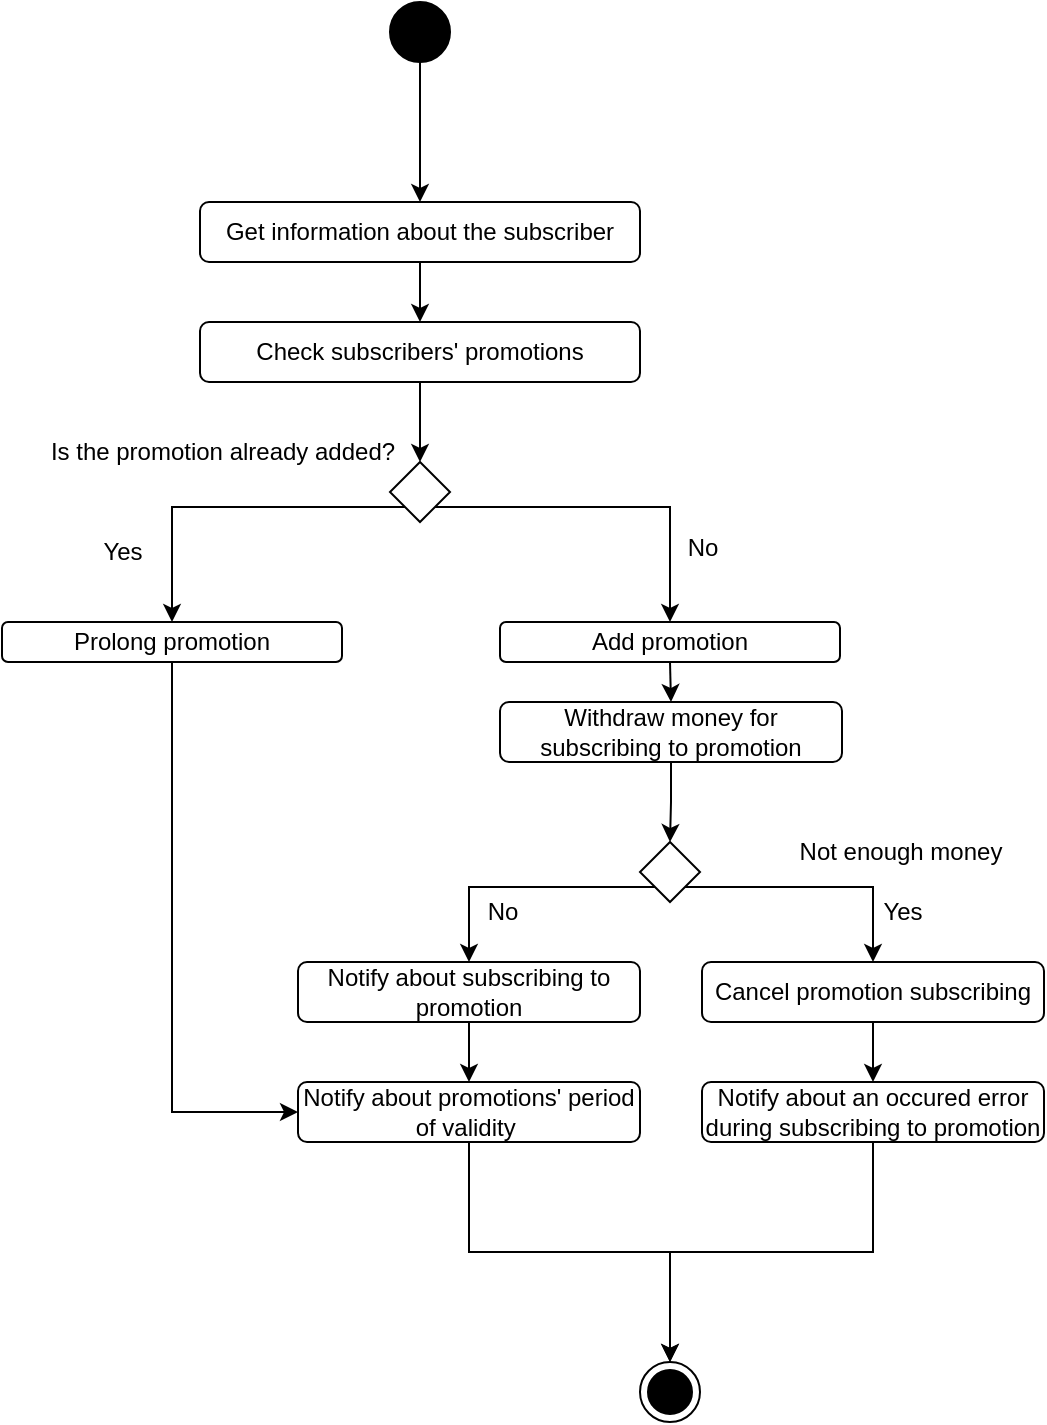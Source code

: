 <mxfile version="23.1.5" type="device">
  <diagram name="Страница — 1" id="SIRsFexJ8RJm09XU48Mu">
    <mxGraphModel dx="1098" dy="838" grid="1" gridSize="10" guides="1" tooltips="1" connect="1" arrows="1" fold="1" page="1" pageScale="1" pageWidth="827" pageHeight="1169" math="0" shadow="0">
      <root>
        <mxCell id="0" />
        <mxCell id="1" parent="0" />
        <mxCell id="2N4OuRL6219vfvwVpYUv-9" style="edgeStyle=orthogonalEdgeStyle;rounded=0;orthogonalLoop=1;jettySize=auto;html=1;exitX=0.5;exitY=1;exitDx=0;exitDy=0;entryX=0.5;entryY=0;entryDx=0;entryDy=0;" parent="1" source="2N4OuRL6219vfvwVpYUv-1" target="2N4OuRL6219vfvwVpYUv-6" edge="1">
          <mxGeometry relative="1" as="geometry" />
        </mxCell>
        <mxCell id="2N4OuRL6219vfvwVpYUv-1" value="Get information about the subscriber" style="rounded=1;whiteSpace=wrap;html=1;" parent="1" vertex="1">
          <mxGeometry x="179" y="130" width="220" height="30" as="geometry" />
        </mxCell>
        <mxCell id="2N4OuRL6219vfvwVpYUv-10" style="edgeStyle=orthogonalEdgeStyle;rounded=0;orthogonalLoop=1;jettySize=auto;html=1;exitX=0.5;exitY=1;exitDx=0;exitDy=0;entryX=0.5;entryY=0;entryDx=0;entryDy=0;" parent="1" source="2N4OuRL6219vfvwVpYUv-4" target="2N4OuRL6219vfvwVpYUv-1" edge="1">
          <mxGeometry relative="1" as="geometry" />
        </mxCell>
        <mxCell id="2N4OuRL6219vfvwVpYUv-4" value="" style="ellipse;fillColor=strokeColor;html=1;" parent="1" vertex="1">
          <mxGeometry x="274" y="30" width="30" height="30" as="geometry" />
        </mxCell>
        <mxCell id="2N4OuRL6219vfvwVpYUv-5" value="" style="ellipse;html=1;shape=endState;fillColor=strokeColor;" parent="1" vertex="1">
          <mxGeometry x="399" y="710" width="30" height="30" as="geometry" />
        </mxCell>
        <mxCell id="2N4OuRL6219vfvwVpYUv-12" style="edgeStyle=orthogonalEdgeStyle;rounded=0;orthogonalLoop=1;jettySize=auto;html=1;exitX=0.5;exitY=1;exitDx=0;exitDy=0;entryX=0.5;entryY=0;entryDx=0;entryDy=0;" parent="1" source="2N4OuRL6219vfvwVpYUv-6" target="2N4OuRL6219vfvwVpYUv-11" edge="1">
          <mxGeometry relative="1" as="geometry" />
        </mxCell>
        <mxCell id="2N4OuRL6219vfvwVpYUv-6" value="Check subscribers&#39; promotions" style="rounded=1;whiteSpace=wrap;html=1;" parent="1" vertex="1">
          <mxGeometry x="179" y="190" width="220" height="30" as="geometry" />
        </mxCell>
        <mxCell id="2N4OuRL6219vfvwVpYUv-16" style="edgeStyle=orthogonalEdgeStyle;rounded=0;orthogonalLoop=1;jettySize=auto;html=1;exitX=0;exitY=1;exitDx=0;exitDy=0;entryX=0.5;entryY=0;entryDx=0;entryDy=0;" parent="1" source="2N4OuRL6219vfvwVpYUv-11" target="2N4OuRL6219vfvwVpYUv-15" edge="1">
          <mxGeometry relative="1" as="geometry" />
        </mxCell>
        <mxCell id="2N4OuRL6219vfvwVpYUv-18" style="edgeStyle=orthogonalEdgeStyle;rounded=0;orthogonalLoop=1;jettySize=auto;html=1;exitX=1;exitY=1;exitDx=0;exitDy=0;entryX=0.5;entryY=0;entryDx=0;entryDy=0;" parent="1" source="2N4OuRL6219vfvwVpYUv-11" target="2N4OuRL6219vfvwVpYUv-14" edge="1">
          <mxGeometry relative="1" as="geometry" />
        </mxCell>
        <mxCell id="2N4OuRL6219vfvwVpYUv-11" value="" style="rhombus;" parent="1" vertex="1">
          <mxGeometry x="274" y="260" width="30" height="30" as="geometry" />
        </mxCell>
        <mxCell id="2N4OuRL6219vfvwVpYUv-13" value="Is the promotion already added?" style="text;html=1;align=center;verticalAlign=middle;resizable=0;points=[];autosize=1;strokeColor=none;fillColor=none;" parent="1" vertex="1">
          <mxGeometry x="90" y="240" width="200" height="30" as="geometry" />
        </mxCell>
        <mxCell id="2N4OuRL6219vfvwVpYUv-21" style="edgeStyle=orthogonalEdgeStyle;rounded=0;orthogonalLoop=1;jettySize=auto;html=1;exitX=0.5;exitY=1;exitDx=0;exitDy=0;entryX=0.5;entryY=0;entryDx=0;entryDy=0;" parent="1" source="2N4OuRL6219vfvwVpYUv-14" target="2N4OuRL6219vfvwVpYUv-20" edge="1">
          <mxGeometry relative="1" as="geometry" />
        </mxCell>
        <mxCell id="2N4OuRL6219vfvwVpYUv-14" value="Add promotion" style="rounded=1;whiteSpace=wrap;html=1;" parent="1" vertex="1">
          <mxGeometry x="329" y="340" width="170" height="20" as="geometry" />
        </mxCell>
        <mxCell id="2N4OuRL6219vfvwVpYUv-32" style="edgeStyle=orthogonalEdgeStyle;rounded=0;orthogonalLoop=1;jettySize=auto;html=1;exitX=0.5;exitY=1;exitDx=0;exitDy=0;entryX=0;entryY=0.5;entryDx=0;entryDy=0;" parent="1" source="2N4OuRL6219vfvwVpYUv-15" target="2N4OuRL6219vfvwVpYUv-31" edge="1">
          <mxGeometry relative="1" as="geometry" />
        </mxCell>
        <mxCell id="2N4OuRL6219vfvwVpYUv-15" value="Prolong promotion" style="rounded=1;whiteSpace=wrap;html=1;" parent="1" vertex="1">
          <mxGeometry x="80" y="340" width="170" height="20" as="geometry" />
        </mxCell>
        <mxCell id="2N4OuRL6219vfvwVpYUv-17" value="Yes" style="text;html=1;align=center;verticalAlign=middle;resizable=0;points=[];autosize=1;strokeColor=none;fillColor=none;" parent="1" vertex="1">
          <mxGeometry x="120" y="290" width="40" height="30" as="geometry" />
        </mxCell>
        <mxCell id="2N4OuRL6219vfvwVpYUv-19" value="No" style="text;html=1;align=center;verticalAlign=middle;resizable=0;points=[];autosize=1;strokeColor=none;fillColor=none;" parent="1" vertex="1">
          <mxGeometry x="410" y="288" width="40" height="30" as="geometry" />
        </mxCell>
        <mxCell id="2N4OuRL6219vfvwVpYUv-23" style="edgeStyle=orthogonalEdgeStyle;rounded=0;orthogonalLoop=1;jettySize=auto;html=1;exitX=0.5;exitY=1;exitDx=0;exitDy=0;entryX=0.5;entryY=0;entryDx=0;entryDy=0;" parent="1" source="2N4OuRL6219vfvwVpYUv-20" target="2N4OuRL6219vfvwVpYUv-22" edge="1">
          <mxGeometry relative="1" as="geometry" />
        </mxCell>
        <mxCell id="2N4OuRL6219vfvwVpYUv-20" value="Withdraw money for subscribing to promotion" style="rounded=1;whiteSpace=wrap;html=1;" parent="1" vertex="1">
          <mxGeometry x="329" y="380" width="171" height="30" as="geometry" />
        </mxCell>
        <mxCell id="2N4OuRL6219vfvwVpYUv-27" style="edgeStyle=orthogonalEdgeStyle;rounded=0;orthogonalLoop=1;jettySize=auto;html=1;exitX=0;exitY=1;exitDx=0;exitDy=0;entryX=0.5;entryY=0;entryDx=0;entryDy=0;" parent="1" source="2N4OuRL6219vfvwVpYUv-22" target="2N4OuRL6219vfvwVpYUv-25" edge="1">
          <mxGeometry relative="1" as="geometry">
            <Array as="points">
              <mxPoint x="313" y="472" />
            </Array>
          </mxGeometry>
        </mxCell>
        <mxCell id="2N4OuRL6219vfvwVpYUv-28" style="edgeStyle=orthogonalEdgeStyle;rounded=0;orthogonalLoop=1;jettySize=auto;html=1;exitX=1;exitY=1;exitDx=0;exitDy=0;" parent="1" source="2N4OuRL6219vfvwVpYUv-22" target="2N4OuRL6219vfvwVpYUv-26" edge="1">
          <mxGeometry relative="1" as="geometry" />
        </mxCell>
        <mxCell id="2N4OuRL6219vfvwVpYUv-22" value="" style="rhombus;" parent="1" vertex="1">
          <mxGeometry x="399" y="450" width="30" height="30" as="geometry" />
        </mxCell>
        <mxCell id="2N4OuRL6219vfvwVpYUv-24" value="Not enough money" style="text;html=1;align=center;verticalAlign=middle;resizable=0;points=[];autosize=1;strokeColor=none;fillColor=none;" parent="1" vertex="1">
          <mxGeometry x="469" y="440" width="120" height="30" as="geometry" />
        </mxCell>
        <mxCell id="2N4OuRL6219vfvwVpYUv-33" style="edgeStyle=orthogonalEdgeStyle;rounded=0;orthogonalLoop=1;jettySize=auto;html=1;exitX=0.5;exitY=1;exitDx=0;exitDy=0;entryX=0.5;entryY=0;entryDx=0;entryDy=0;" parent="1" source="2N4OuRL6219vfvwVpYUv-25" target="2N4OuRL6219vfvwVpYUv-31" edge="1">
          <mxGeometry relative="1" as="geometry" />
        </mxCell>
        <mxCell id="2N4OuRL6219vfvwVpYUv-25" value="Notify about subscribing to promotion" style="rounded=1;whiteSpace=wrap;html=1;" parent="1" vertex="1">
          <mxGeometry x="228" y="510" width="171" height="30" as="geometry" />
        </mxCell>
        <mxCell id="2N4OuRL6219vfvwVpYUv-35" style="edgeStyle=orthogonalEdgeStyle;rounded=0;orthogonalLoop=1;jettySize=auto;html=1;exitX=0.5;exitY=1;exitDx=0;exitDy=0;entryX=0.5;entryY=0;entryDx=0;entryDy=0;" parent="1" source="2N4OuRL6219vfvwVpYUv-26" target="2N4OuRL6219vfvwVpYUv-34" edge="1">
          <mxGeometry relative="1" as="geometry" />
        </mxCell>
        <mxCell id="2N4OuRL6219vfvwVpYUv-26" value="Cancel promotion subscribing" style="rounded=1;whiteSpace=wrap;html=1;" parent="1" vertex="1">
          <mxGeometry x="430" y="510" width="171" height="30" as="geometry" />
        </mxCell>
        <mxCell id="2N4OuRL6219vfvwVpYUv-29" value="No" style="text;html=1;align=center;verticalAlign=middle;resizable=0;points=[];autosize=1;strokeColor=none;fillColor=none;" parent="1" vertex="1">
          <mxGeometry x="310" y="470" width="40" height="30" as="geometry" />
        </mxCell>
        <mxCell id="2N4OuRL6219vfvwVpYUv-30" value="Yes" style="text;html=1;align=center;verticalAlign=middle;resizable=0;points=[];autosize=1;strokeColor=none;fillColor=none;" parent="1" vertex="1">
          <mxGeometry x="510" y="470" width="40" height="30" as="geometry" />
        </mxCell>
        <mxCell id="2N4OuRL6219vfvwVpYUv-36" style="edgeStyle=orthogonalEdgeStyle;rounded=0;orthogonalLoop=1;jettySize=auto;html=1;exitX=0.5;exitY=1;exitDx=0;exitDy=0;" parent="1" source="2N4OuRL6219vfvwVpYUv-31" target="2N4OuRL6219vfvwVpYUv-5" edge="1">
          <mxGeometry relative="1" as="geometry" />
        </mxCell>
        <mxCell id="2N4OuRL6219vfvwVpYUv-31" value="Notify about promotions&#39; period of validity&amp;nbsp;" style="rounded=1;whiteSpace=wrap;html=1;" parent="1" vertex="1">
          <mxGeometry x="228" y="570" width="171" height="30" as="geometry" />
        </mxCell>
        <mxCell id="2N4OuRL6219vfvwVpYUv-37" style="edgeStyle=orthogonalEdgeStyle;rounded=0;orthogonalLoop=1;jettySize=auto;html=1;exitX=0.5;exitY=1;exitDx=0;exitDy=0;" parent="1" source="2N4OuRL6219vfvwVpYUv-34" target="2N4OuRL6219vfvwVpYUv-5" edge="1">
          <mxGeometry relative="1" as="geometry" />
        </mxCell>
        <mxCell id="2N4OuRL6219vfvwVpYUv-34" value="Notify about an occured error during subscribing to promotion" style="rounded=1;whiteSpace=wrap;html=1;" parent="1" vertex="1">
          <mxGeometry x="430" y="570" width="171" height="30" as="geometry" />
        </mxCell>
      </root>
    </mxGraphModel>
  </diagram>
</mxfile>
